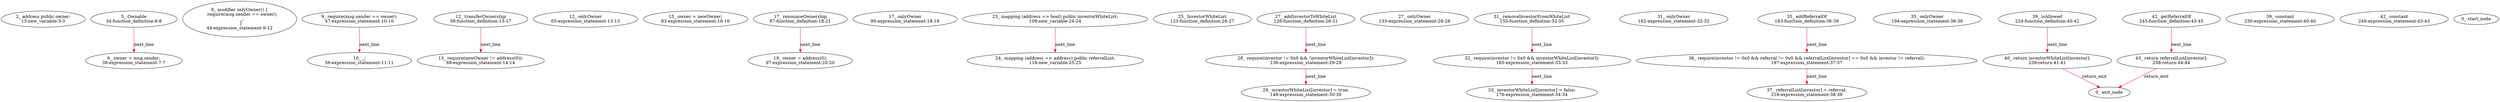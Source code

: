 digraph  {
13 [label="2_ address public owner;\n13-new_variable-3-3", type_label=new_variable];
34 [label="5_ Ownable\n34-function_definition-6-8", type_label=function_definition];
38 [label="6_ owner = msg.sender;\n38-expression_statement-7-7", type_label=expression_statement];
44 [label="8_ modifier onlyOwner() {\n    require(msg.sender == owner);\n    _;\n  }\n44-expression_statement-9-12", type_label=expression_statement];
47 [label="9_ require(msg.sender == owner);\n47-expression_statement-10-10", type_label=expression_statement];
56 [label="10_ _;\n56-expression_statement-11-11", type_label=expression_statement];
58 [label="12_ transferOwnership\n58-function_definition-13-17", type_label=function_definition];
65 [label="12_ onlyOwner\n65-expression_statement-13-13", type_label=expression_statement];
68 [label="13_ require(newOwner != address(0));\n68-expression_statement-14-14", type_label=expression_statement];
83 [label="15_ owner = newOwner;\n83-expression_statement-16-16", type_label=expression_statement];
87 [label="17_ renounceOwnership\n87-function_definition-18-21", type_label=function_definition];
90 [label="17_ onlyOwner\n90-expression_statement-18-18", type_label=expression_statement];
97 [label="19_ owner = address(0);\n97-expression_statement-20-20", type_label=expression_statement];
109 [label="23_ mapping (address => bool) public investorWhiteList;\n109-new_variable-24-24", type_label=new_variable];
116 [label="24_ mapping (address => address) public referralList;\n116-new_variable-25-25", type_label=new_variable];
123 [label="25_ InvestorWhiteList\n123-function_definition-26-27", type_label=function_definition];
126 [label="27_ addInvestorToWhiteList\n126-function_definition-28-31", type_label=function_definition];
133 [label="27_ onlyOwner\n133-expression_statement-28-28", type_label=expression_statement];
136 [label="28_ require(investor != 0x0 && !investorWhiteList[investor]);\n136-expression_statement-29-29", type_label=expression_statement];
148 [label="29_ investorWhiteList[investor] = true;\n148-expression_statement-30-30", type_label=expression_statement];
155 [label="31_ removeInvestorFromWhiteList\n155-function_definition-32-35", type_label=function_definition];
162 [label="31_ onlyOwner\n162-expression_statement-32-32", type_label=expression_statement];
165 [label="32_ require(investor != 0x0 && investorWhiteList[investor]);\n165-expression_statement-33-33", type_label=expression_statement];
176 [label="33_ investorWhiteList[investor] = false;\n176-expression_statement-34-34", type_label=expression_statement];
183 [label="35_ addReferralOf\n183-function_definition-36-39", type_label=function_definition];
194 [label="35_ onlyOwner\n194-expression_statement-36-36", type_label=expression_statement];
197 [label="36_ require(investor != 0x0 && referral != 0x0 && referralList[investor] == 0x0 && investor != referral);\n197-expression_statement-37-37", type_label=expression_statement];
218 [label="37_ referralList[investor] = referral;\n218-expression_statement-38-38", type_label=expression_statement];
224 [label="39_ isAllowed\n224-function_definition-40-42", type_label=function_definition];
230 [label="39_ constant\n230-expression_statement-40-40", type_label=expression_statement];
239 [label="40_ return investorWhiteList[investor];\n239-return-41-41", type_label=return];
243 [label="42_ getReferralOf\n243-function_definition-43-45", type_label=function_definition];
249 [label="42_ constant\n249-expression_statement-43-43", type_label=expression_statement];
258 [label="43_ return referralList[investor];\n258-return-44-44", type_label=return];
1 [label="0_ start_node", type_label=start];
2 [label="0_ exit_node", type_label=exit];
34 -> 38  [color=red, controlflow_type=next_line, edge_type=CFG_edge, key=0, label=next_line];
47 -> 56  [color=red, controlflow_type=next_line, edge_type=CFG_edge, key=0, label=next_line];
58 -> 68  [color=red, controlflow_type=next_line, edge_type=CFG_edge, key=0, label=next_line];
87 -> 97  [color=red, controlflow_type=next_line, edge_type=CFG_edge, key=0, label=next_line];
109 -> 116  [color=red, controlflow_type=next_line, edge_type=CFG_edge, key=0, label=next_line];
126 -> 136  [color=red, controlflow_type=next_line, edge_type=CFG_edge, key=0, label=next_line];
136 -> 148  [color=red, controlflow_type=next_line, edge_type=CFG_edge, key=0, label=next_line];
155 -> 165  [color=red, controlflow_type=next_line, edge_type=CFG_edge, key=0, label=next_line];
165 -> 176  [color=red, controlflow_type=next_line, edge_type=CFG_edge, key=0, label=next_line];
183 -> 197  [color=red, controlflow_type=next_line, edge_type=CFG_edge, key=0, label=next_line];
197 -> 218  [color=red, controlflow_type=next_line, edge_type=CFG_edge, key=0, label=next_line];
224 -> 239  [color=red, controlflow_type=next_line, edge_type=CFG_edge, key=0, label=next_line];
239 -> 2  [color=red, controlflow_type=return_exit, edge_type=CFG_edge, key=0, label=return_exit];
243 -> 258  [color=red, controlflow_type=next_line, edge_type=CFG_edge, key=0, label=next_line];
258 -> 2  [color=red, controlflow_type=return_exit, edge_type=CFG_edge, key=0, label=return_exit];
}
